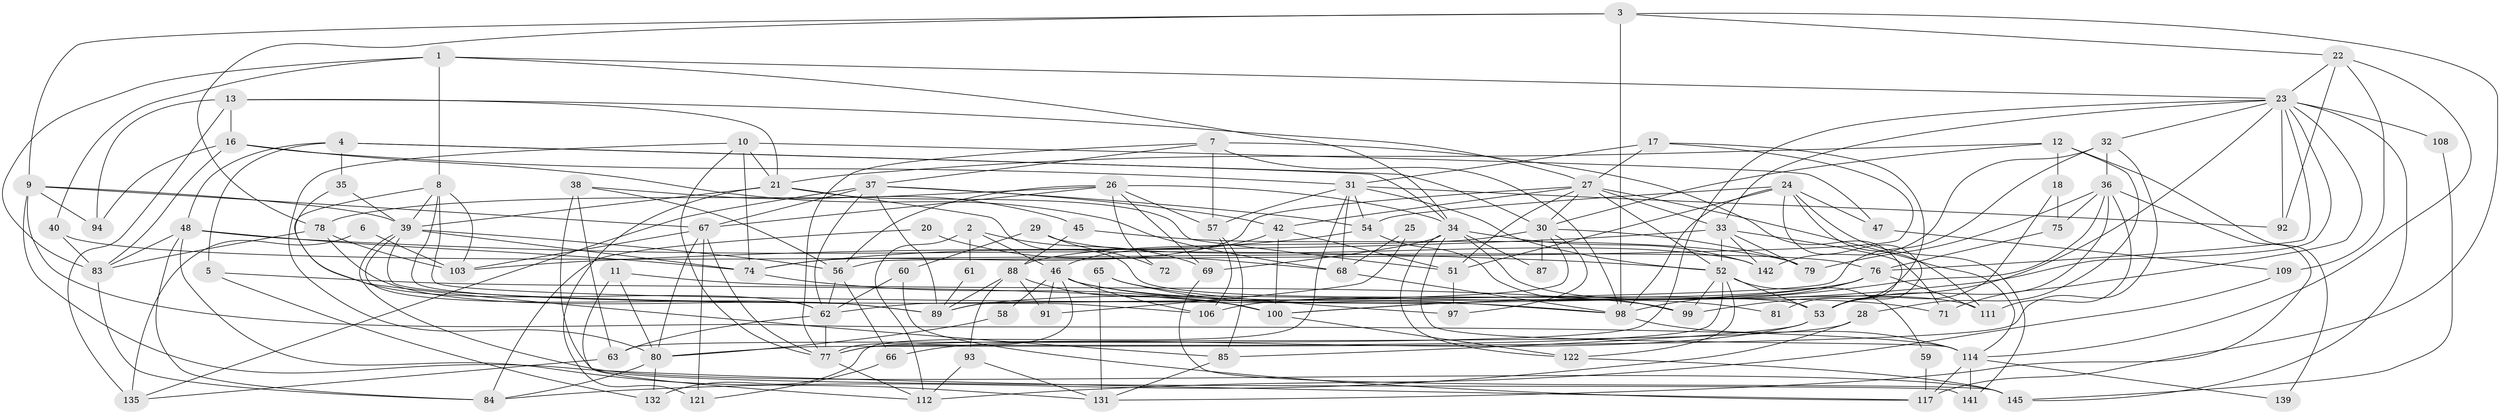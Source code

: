 // Generated by graph-tools (version 1.1) at 2025/23/03/03/25 07:23:57]
// undirected, 100 vertices, 242 edges
graph export_dot {
graph [start="1"]
  node [color=gray90,style=filled];
  1;
  2 [super="+15"];
  3;
  4 [super="+19"];
  5 [super="+55"];
  6;
  7;
  8 [super="+130"];
  9 [super="+115"];
  10 [super="+129"];
  11 [super="+14"];
  12 [super="+50"];
  13;
  16;
  17 [super="+49"];
  18;
  20;
  21 [super="+43"];
  22 [super="+90"];
  23 [super="+119"];
  24 [super="+125"];
  25;
  26 [super="+86"];
  27 [super="+138"];
  28;
  29;
  30 [super="+128"];
  31 [super="+95"];
  32 [super="+44"];
  33 [super="+110"];
  34 [super="+41"];
  35;
  36 [super="+101"];
  37 [super="+127"];
  38;
  39 [super="+70"];
  40 [super="+105"];
  42;
  45;
  46 [super="+73"];
  47 [super="+104"];
  48 [super="+82"];
  51 [super="+116"];
  52 [super="+120"];
  53 [super="+146"];
  54;
  56 [super="+64"];
  57;
  58;
  59;
  60;
  61;
  62 [super="+118"];
  63;
  65;
  66;
  67 [super="+133"];
  68;
  69;
  71;
  72;
  74 [super="+107"];
  75 [super="+140"];
  76 [super="+144"];
  77 [super="+123"];
  78 [super="+96"];
  79;
  80 [super="+137"];
  81;
  83 [super="+134"];
  84;
  85;
  87;
  88 [super="+102"];
  89 [super="+126"];
  91;
  92;
  93;
  94;
  97;
  98 [super="+113"];
  99;
  100 [super="+136"];
  103 [super="+143"];
  106;
  108;
  109;
  111;
  112;
  114;
  117 [super="+124"];
  121;
  122;
  131;
  132;
  135;
  139;
  141;
  142;
  145;
  1 -- 8;
  1 -- 23;
  1 -- 40;
  1 -- 83;
  1 -- 34;
  2 -- 112;
  2 -- 61;
  2 -- 69;
  2 -- 46;
  3 -- 78;
  3 -- 22;
  3 -- 117;
  3 -- 98;
  3 -- 9;
  4 -- 34;
  4 -- 35;
  4 -- 5;
  4 -- 48;
  4 -- 30;
  5 -- 100 [weight=2];
  5 -- 132;
  6 -- 135;
  6 -- 103;
  7 -- 53;
  7 -- 37;
  7 -- 57;
  7 -- 98;
  7 -- 77;
  8 -- 106;
  8 -- 85;
  8 -- 98;
  8 -- 39;
  8 -- 103;
  9 -- 39;
  9 -- 67;
  9 -- 114;
  9 -- 117;
  9 -- 94;
  10 -- 21;
  10 -- 80;
  10 -- 74;
  10 -- 47;
  10 -- 77;
  11 -- 112;
  11 -- 80;
  11 -- 99;
  12 -- 18;
  12 -- 139;
  12 -- 28;
  12 -- 21;
  12 -- 30;
  13 -- 16;
  13 -- 27;
  13 -- 94;
  13 -- 135;
  13 -- 21;
  16 -- 94;
  16 -- 68;
  16 -- 31;
  16 -- 83;
  17 -- 27;
  17 -- 56;
  17 -- 81;
  17 -- 31;
  18 -- 75 [weight=2];
  18 -- 53;
  20 -- 84;
  20 -- 68;
  21 -- 53;
  21 -- 121;
  21 -- 39;
  21 -- 51;
  22 -- 23;
  22 -- 114;
  22 -- 92;
  22 -- 109;
  23 -- 63;
  23 -- 32;
  23 -- 71;
  23 -- 108;
  23 -- 145;
  23 -- 99;
  23 -- 100;
  23 -- 92;
  23 -- 33;
  23 -- 76;
  24 -- 141;
  24 -- 54;
  24 -- 98;
  24 -- 51;
  24 -- 111;
  24 -- 47;
  24 -- 53;
  25 -- 68;
  25 -- 91;
  26 -- 57;
  26 -- 78;
  26 -- 56;
  26 -- 69;
  26 -- 72;
  26 -- 67;
  26 -- 34;
  27 -- 33;
  27 -- 30;
  27 -- 42;
  27 -- 52;
  27 -- 114;
  27 -- 74;
  27 -- 51;
  28 -- 84;
  28 -- 77;
  29 -- 142;
  29 -- 60;
  29 -- 72;
  30 -- 97;
  30 -- 87;
  30 -- 89;
  30 -- 79;
  30 -- 88;
  31 -- 68;
  31 -- 132;
  31 -- 54;
  31 -- 57;
  31 -- 92;
  31 -- 52;
  32 -- 62;
  32 -- 80;
  32 -- 36;
  32 -- 142;
  33 -- 142;
  33 -- 52;
  33 -- 79;
  33 -- 71;
  33 -- 103;
  34 -- 114;
  34 -- 87;
  34 -- 111;
  34 -- 122;
  34 -- 69;
  34 -- 142;
  35 -- 62;
  35 -- 39;
  36 -- 53;
  36 -- 75;
  36 -- 100;
  36 -- 131;
  36 -- 111;
  36 -- 79;
  37 -- 42;
  37 -- 67;
  37 -- 54;
  37 -- 135;
  37 -- 62;
  37 -- 89;
  38 -- 63;
  38 -- 56;
  38 -- 45;
  38 -- 141;
  39 -- 56;
  39 -- 89;
  39 -- 145;
  39 -- 74;
  39 -- 62;
  40 -- 83;
  40 -- 76;
  42 -- 100;
  42 -- 46;
  42 -- 51;
  45 -- 79;
  45 -- 88;
  46 -- 71;
  46 -- 58;
  46 -- 91;
  46 -- 106;
  46 -- 81;
  46 -- 77 [weight=2];
  47 -- 109;
  48 -- 52;
  48 -- 84;
  48 -- 83;
  48 -- 131;
  48 -- 74;
  51 -- 97;
  52 -- 53;
  52 -- 99;
  52 -- 122;
  52 -- 59;
  52 -- 77;
  53 -- 66;
  53 -- 85;
  54 -- 99;
  54 -- 74;
  56 -- 66;
  56 -- 62;
  57 -- 85;
  57 -- 106;
  58 -- 80;
  59 -- 117;
  60 -- 62;
  60 -- 117;
  61 -- 89;
  62 -- 77;
  62 -- 63;
  63 -- 135;
  65 -- 131;
  65 -- 97;
  65 -- 98;
  66 -- 121;
  67 -- 121;
  67 -- 80;
  67 -- 103;
  67 -- 77;
  68 -- 98;
  69 -- 145;
  74 -- 100;
  75 -- 76;
  76 -- 106;
  76 -- 89;
  76 -- 98;
  76 -- 111;
  77 -- 112;
  78 -- 103;
  78 -- 83;
  78 -- 89;
  80 -- 84;
  80 -- 132;
  83 -- 84;
  85 -- 131;
  88 -- 91;
  88 -- 93;
  88 -- 89;
  88 -- 100;
  93 -- 131;
  93 -- 112;
  98 -- 114;
  100 -- 122;
  108 -- 145;
  109 -- 112;
  114 -- 117;
  114 -- 139;
  114 -- 141;
  122 -- 145;
}
